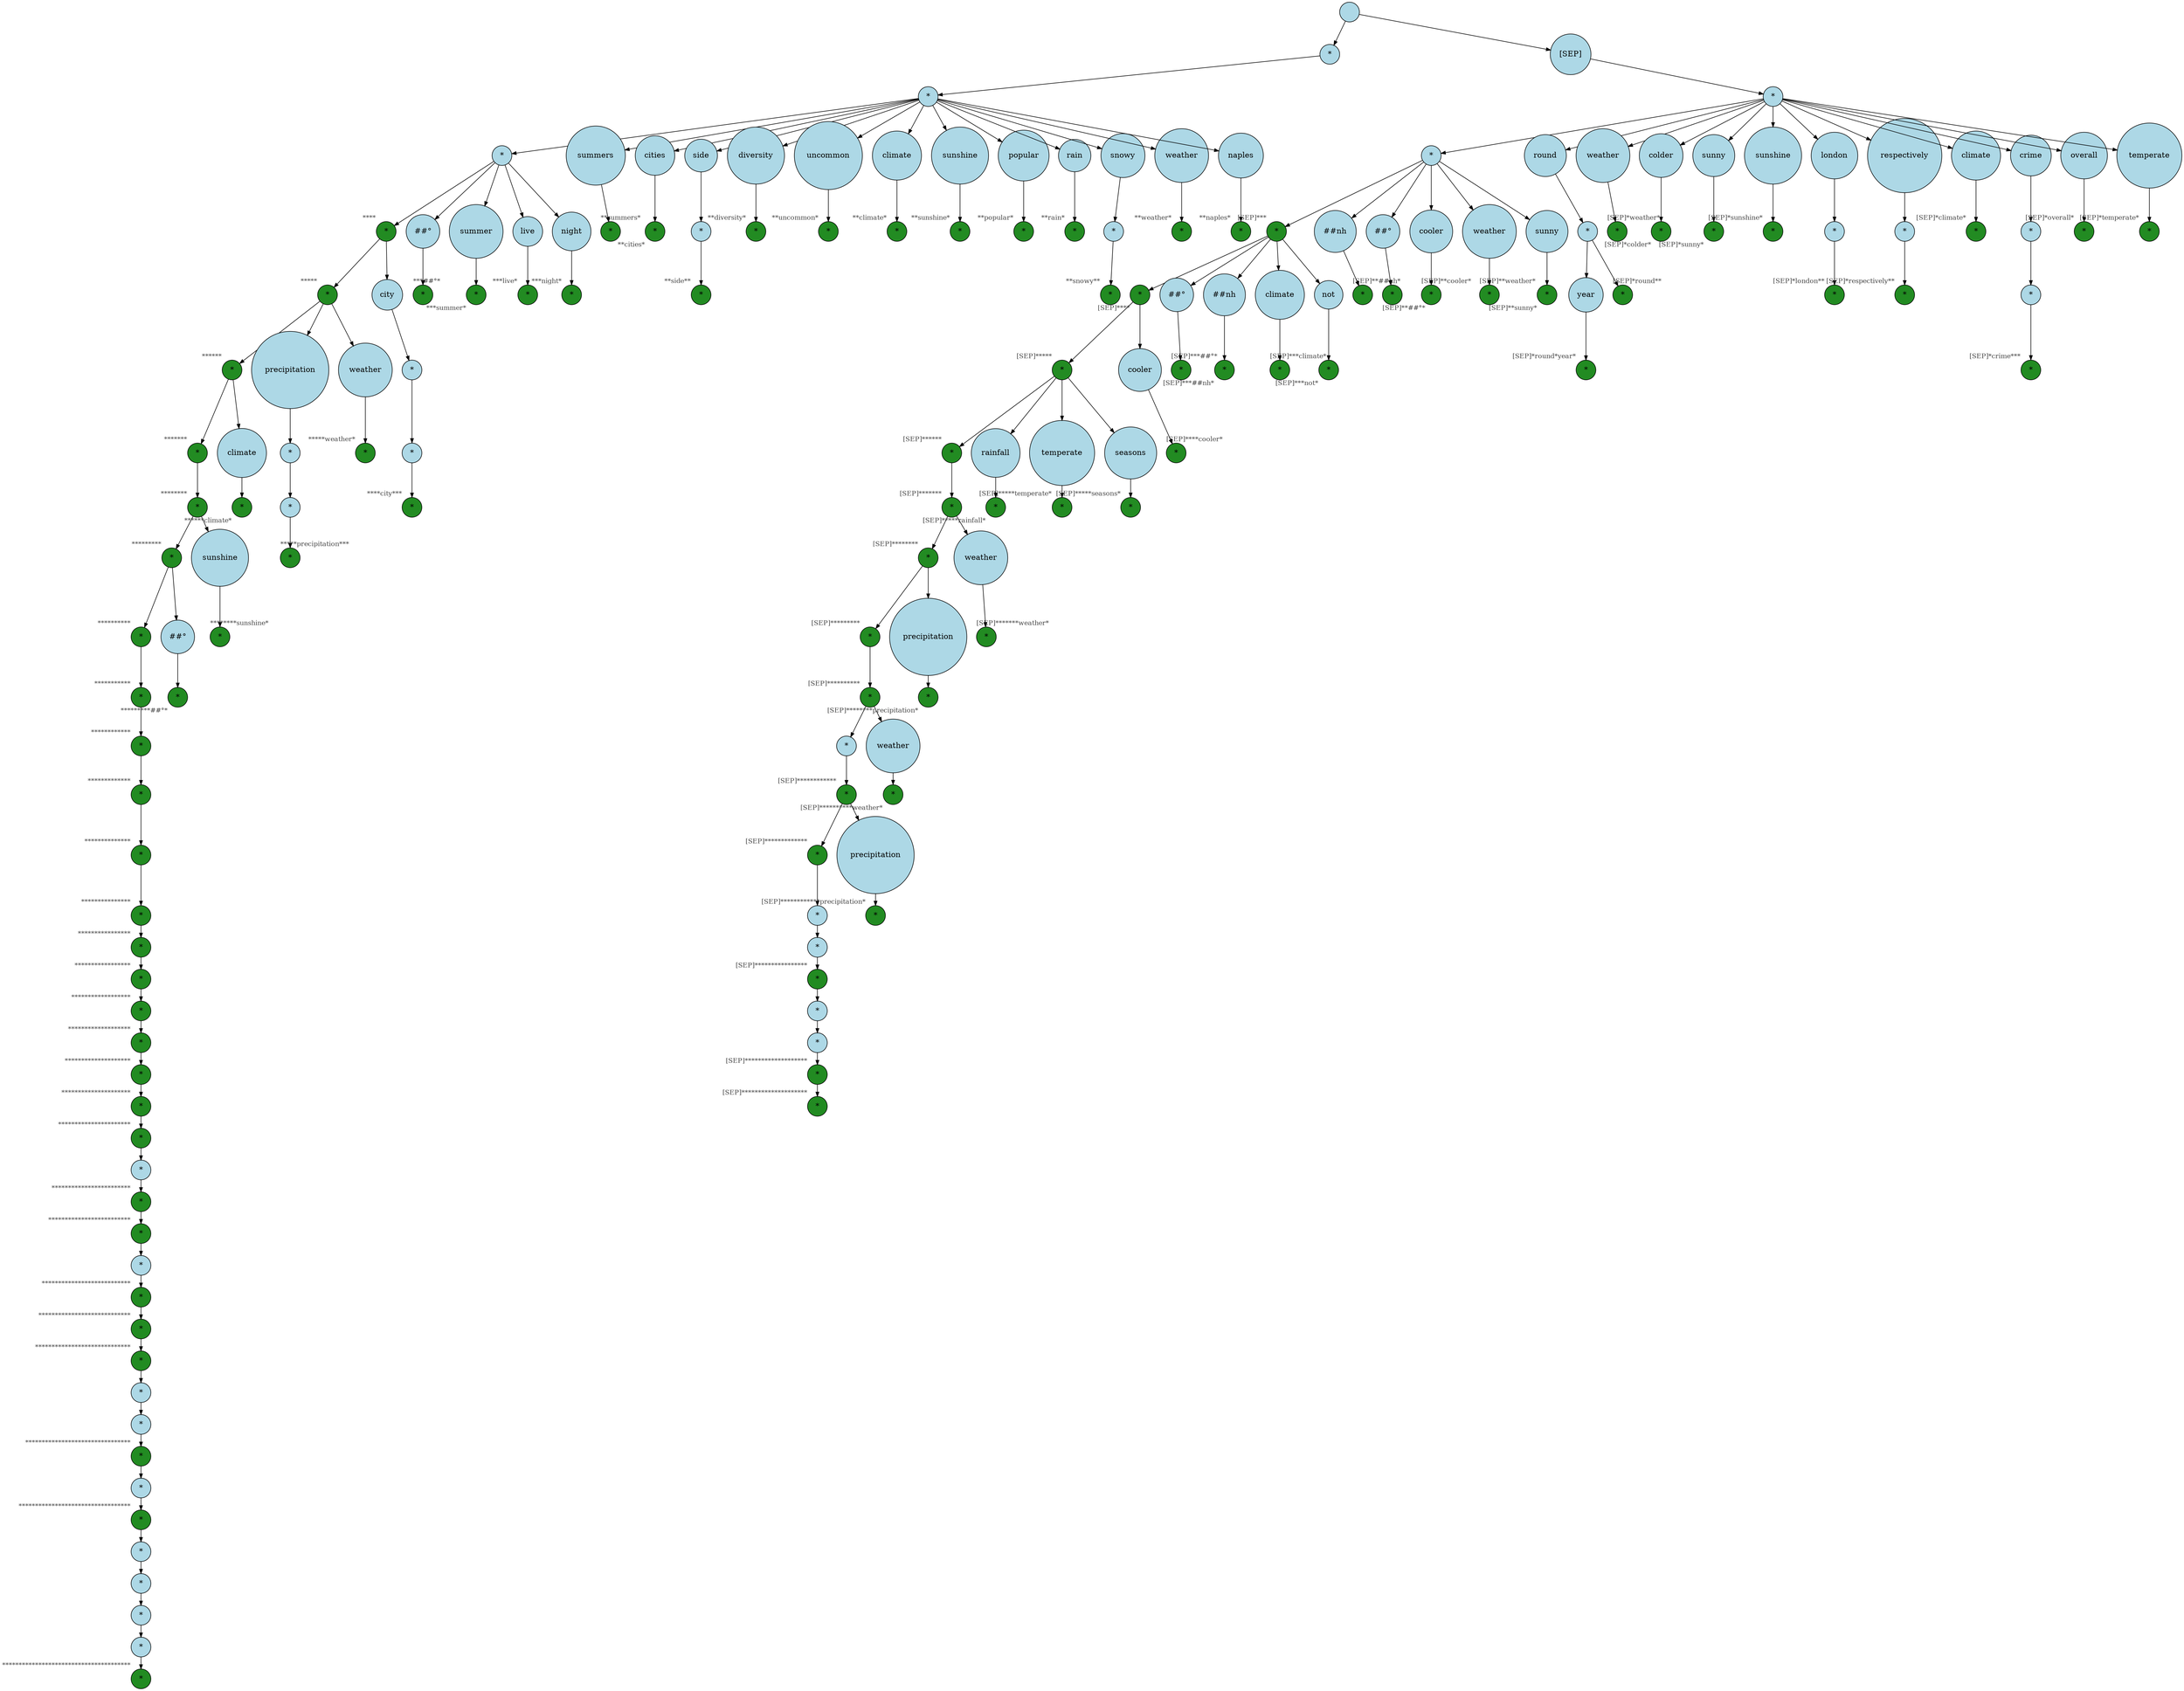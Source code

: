 digraph {
graph [
  nodesep=0.25,
  ranksep=0.3,
  splines=line
];
node [
  style=filled,
  fillcolor=lightblue,
  shape=circle
];
edge [
  arrowsize=0.8,
  color=black
];

94165189569744 [
  label=""
];
94165189609096 [
  label="*"
];
140291433441744 [
  label="*"
];
140291433446256 [
  label="*"
];
140291433445872 [
  label="*"
  xlabel=<<FONT COLOR="grey25" POINT-SIZE="12">****</FONT>>
  fillcolor="forestgreen"
  color="black"
];
140291433443040 [
  label="*"
  xlabel=<<FONT COLOR="grey25" POINT-SIZE="12">*****</FONT>>
  fillcolor="forestgreen"
  color="black"
];
140291433447168 [
  label="*"
  xlabel=<<FONT COLOR="grey25" POINT-SIZE="12">******</FONT>>
  fillcolor="forestgreen"
  color="black"
];
140291433445776 [
  label="*"
  xlabel=<<FONT COLOR="grey25" POINT-SIZE="12">*******</FONT>>
  fillcolor="forestgreen"
  color="black"
];
140291434340592 [
  label="*"
  xlabel=<<FONT COLOR="grey25" POINT-SIZE="12">********</FONT>>
  fillcolor="forestgreen"
  color="black"
];
140291434343408 [
  label="*"
  xlabel=<<FONT COLOR="grey25" POINT-SIZE="12">*********</FONT>>
  fillcolor="forestgreen"
  color="black"
];
140291434346544 [
  label="*"
  xlabel=<<FONT COLOR="grey25" POINT-SIZE="12">**********</FONT>>
  fillcolor="forestgreen"
  color="black"
];
140291434343984 [
  label="*"
  xlabel=<<FONT COLOR="grey25" POINT-SIZE="12">***********</FONT>>
  fillcolor="forestgreen"
  color="black"
];
140291434342000 [
  label="*"
  xlabel=<<FONT COLOR="grey25" POINT-SIZE="12">************</FONT>>
  fillcolor="forestgreen"
  color="black"
];
140291434347632 [
  label="*"
  xlabel=<<FONT COLOR="grey25" POINT-SIZE="12">*************</FONT>>
  fillcolor="forestgreen"
  color="black"
];
140291434347824 [
  label="*"
  xlabel=<<FONT COLOR="grey25" POINT-SIZE="12">**************</FONT>>
  fillcolor="forestgreen"
  color="black"
];
140291434346352 [
  label="*"
  xlabel=<<FONT COLOR="grey25" POINT-SIZE="12">***************</FONT>>
  fillcolor="forestgreen"
  color="black"
];
140291434334384 [
  label="*"
  xlabel=<<FONT COLOR="grey25" POINT-SIZE="12">****************</FONT>>
  fillcolor="forestgreen"
  color="black"
];
140291434338160 [
  label="*"
  xlabel=<<FONT COLOR="grey25" POINT-SIZE="12">*****************</FONT>>
  fillcolor="forestgreen"
  color="black"
];
140291434339440 [
  label="*"
  xlabel=<<FONT COLOR="grey25" POINT-SIZE="12">******************</FONT>>
  fillcolor="forestgreen"
  color="black"
];
140291434343024 [
  label="*"
  xlabel=<<FONT COLOR="grey25" POINT-SIZE="12">*******************</FONT>>
  fillcolor="forestgreen"
  color="black"
];
140291434339376 [
  label="*"
  xlabel=<<FONT COLOR="grey25" POINT-SIZE="12">********************</FONT>>
  fillcolor="forestgreen"
  color="black"
];
140291434336496 [
  label="*"
  xlabel=<<FONT COLOR="grey25" POINT-SIZE="12">*********************</FONT>>
  fillcolor="forestgreen"
  color="black"
];
140291434347760 [
  label="*"
  xlabel=<<FONT COLOR="grey25" POINT-SIZE="12">**********************</FONT>>
  fillcolor="forestgreen"
  color="black"
];
140291434338032 [
  label="*"
];
140289730782160 [
  label="*"
  xlabel=<<FONT COLOR="grey25" POINT-SIZE="12">************************</FONT>>
  fillcolor="forestgreen"
  color="black"
];
140289730782640 [
  label="*"
  xlabel=<<FONT COLOR="grey25" POINT-SIZE="12">*************************</FONT>>
  fillcolor="forestgreen"
  color="black"
];
140289730776800 [
  label="*"
];
140289730782000 [
  label="*"
  xlabel=<<FONT COLOR="grey25" POINT-SIZE="12">***************************</FONT>>
  fillcolor="forestgreen"
  color="black"
];
140289730782320 [
  label="*"
  xlabel=<<FONT COLOR="grey25" POINT-SIZE="12">****************************</FONT>>
  fillcolor="forestgreen"
  color="black"
];
140289730783120 [
  label="*"
  xlabel=<<FONT COLOR="grey25" POINT-SIZE="12">*****************************</FONT>>
  fillcolor="forestgreen"
  color="black"
];
140289730781040 [
  label="*"
];
140289730783920 [
  label="*"
];
140289730785360 [
  label="*"
  xlabel=<<FONT COLOR="grey25" POINT-SIZE="12">********************************</FONT>>
  fillcolor="forestgreen"
  color="black"
];
140289730780480 [
  label="*"
];
140289730783760 [
  label="*"
  xlabel=<<FONT COLOR="grey25" POINT-SIZE="12">**********************************</FONT>>
  fillcolor="forestgreen"
  color="black"
];
140289730777840 [
  label="*"
];
140289730777760 [
  label="*"
];
140289730780800 [
  label="*"
];
140289730775920 [
  label="*"
];
140289730781680 [
  label="*"
  xlabel=<<FONT COLOR="grey25" POINT-SIZE="12">***************************************</FONT>>
  fillcolor="forestgreen"
  color="black"
];
140291954684784 [
  label="##°"
];
140291954618528 [
  label="*"
  xlabel=<<FONT COLOR="grey25" POINT-SIZE="12">*********##°*</FONT>>
  fillcolor="forestgreen"
  color="black"
];
140291434339696 [
  label="sunshine"
];
140291434339312 [
  label="*"
  xlabel=<<FONT COLOR="grey25" POINT-SIZE="12">********sunshine*</FONT>>
  fillcolor="forestgreen"
  color="black"
];
140291434345264 [
  label="climate"
];
140291434346608 [
  label="*"
  xlabel=<<FONT COLOR="grey25" POINT-SIZE="12">******climate*</FONT>>
  fillcolor="forestgreen"
  color="black"
];
140291434336240 [
  label="precipitation"
];
140291434347888 [
  label="*"
];
140291434348080 [
  label="*"
];
140291434340336 [
  label="*"
  xlabel=<<FONT COLOR="grey25" POINT-SIZE="12">*****precipitation***</FONT>>
  fillcolor="forestgreen"
  color="black"
];
140291434333936 [
  label="weather"
];
140291434342192 [
  label="*"
  xlabel=<<FONT COLOR="grey25" POINT-SIZE="12">*****weather*</FONT>>
  fillcolor="forestgreen"
  color="black"
];
140291434339120 [
  label="city"
];
140291434339056 [
  label="*"
];
140291434341680 [
  label="*"
];
140291434342640 [
  label="*"
  xlabel=<<FONT COLOR="grey25" POINT-SIZE="12">****city***</FONT>>
  fillcolor="forestgreen"
  color="black"
];
140291434341296 [
  label="##°"
];
140291434347120 [
  label="*"
  xlabel=<<FONT COLOR="grey25" POINT-SIZE="12">***##°*</FONT>>
  fillcolor="forestgreen"
  color="black"
];
140291434344048 [
  label="summer"
];
140291434342896 [
  label="*"
  xlabel=<<FONT COLOR="grey25" POINT-SIZE="12">***summer*</FONT>>
  fillcolor="forestgreen"
  color="black"
];
140291433445440 [
  label="live"
];
140291434337968 [
  label="*"
  xlabel=<<FONT COLOR="grey25" POINT-SIZE="12">***live*</FONT>>
  fillcolor="forestgreen"
  color="black"
];
140291434345392 [
  label="night"
];
140294400129712 [
  label="*"
  xlabel=<<FONT COLOR="grey25" POINT-SIZE="12">***night*</FONT>>
  fillcolor="forestgreen"
  color="black"
];
140294388864496 [
  label="summers"
];
140291953319024 [
  label="*"
  xlabel=<<FONT COLOR="grey25" POINT-SIZE="12">**summers*</FONT>>
  fillcolor="forestgreen"
  color="black"
];
140291953322160 [
  label="cities"
];
140294034734384 [
  label="*"
  xlabel=<<FONT COLOR="grey25" POINT-SIZE="12">**cities*</FONT>>
  fillcolor="forestgreen"
  color="black"
];
140291433439824 [
  label="side"
];
140291433439680 [
  label="*"
];
140291953442480 [
  label="*"
  xlabel=<<FONT COLOR="grey25" POINT-SIZE="12">**side**</FONT>>
  fillcolor="forestgreen"
  color="black"
];
140291953437360 [
  label="diversity"
];
140291953431152 [
  label="*"
  xlabel=<<FONT COLOR="grey25" POINT-SIZE="12">**diversity*</FONT>>
  fillcolor="forestgreen"
  color="black"
];
140291953427440 [
  label="uncommon"
];
140291968849904 [
  label="*"
  xlabel=<<FONT COLOR="grey25" POINT-SIZE="12">**uncommon*</FONT>>
  fillcolor="forestgreen"
  color="black"
];
140291968848624 [
  label="climate"
];
140291433174576 [
  label="*"
  xlabel=<<FONT COLOR="grey25" POINT-SIZE="12">**climate*</FONT>>
  fillcolor="forestgreen"
  color="black"
];
140291433182960 [
  label="sunshine"
];
140291433172976 [
  label="*"
  xlabel=<<FONT COLOR="grey25" POINT-SIZE="12">**sunshine*</FONT>>
  fillcolor="forestgreen"
  color="black"
];
140291433180592 [
  label="popular"
];
140291433184112 [
  label="*"
  xlabel=<<FONT COLOR="grey25" POINT-SIZE="12">**popular*</FONT>>
  fillcolor="forestgreen"
  color="black"
];
140291433442368 [
  label="rain"
];
140291433435168 [
  label="*"
  xlabel=<<FONT COLOR="grey25" POINT-SIZE="12">**rain*</FONT>>
  fillcolor="forestgreen"
  color="black"
];
140291433446880 [
  label="snowy"
];
140291433179248 [
  label="*"
];
140291433181424 [
  label="*"
  xlabel=<<FONT COLOR="grey25" POINT-SIZE="12">**snowy**</FONT>>
  fillcolor="forestgreen"
  color="black"
];
140291433181168 [
  label="weather"
];
140291433172016 [
  label="*"
  xlabel=<<FONT COLOR="grey25" POINT-SIZE="12">**weather*</FONT>>
  fillcolor="forestgreen"
  color="black"
];
140291433179888 [
  label="naples"
];
140291433182384 [
  label="*"
  xlabel=<<FONT COLOR="grey25" POINT-SIZE="12">**naples*</FONT>>
  fillcolor="forestgreen"
  color="black"
];
140291434829200 [
  label="[SEP]"
];
140290928940432 [
  label="*"
];
140290928941104 [
  label="*"
];
140291433177008 [
  label="*"
  xlabel=<<FONT COLOR="grey25" POINT-SIZE="12">[SEP]***</FONT>>
  fillcolor="forestgreen"
  color="black"
];
140291433180912 [
  label="*"
  xlabel=<<FONT COLOR="grey25" POINT-SIZE="12">[SEP]****</FONT>>
  fillcolor="forestgreen"
  color="black"
];
140291433177648 [
  label="*"
  xlabel=<<FONT COLOR="grey25" POINT-SIZE="12">[SEP]*****</FONT>>
  fillcolor="forestgreen"
  color="black"
];
140291433180400 [
  label="*"
  xlabel=<<FONT COLOR="grey25" POINT-SIZE="12">[SEP]******</FONT>>
  fillcolor="forestgreen"
  color="black"
];
140291433170480 [
  label="*"
  xlabel=<<FONT COLOR="grey25" POINT-SIZE="12">[SEP]*******</FONT>>
  fillcolor="forestgreen"
  color="black"
];
140291433170160 [
  label="*"
  xlabel=<<FONT COLOR="grey25" POINT-SIZE="12">[SEP]********</FONT>>
  fillcolor="forestgreen"
  color="black"
];
140291433173104 [
  label="*"
  xlabel=<<FONT COLOR="grey25" POINT-SIZE="12">[SEP]*********</FONT>>
  fillcolor="forestgreen"
  color="black"
];
140291433178544 [
  label="*"
  xlabel=<<FONT COLOR="grey25" POINT-SIZE="12">[SEP]**********</FONT>>
  fillcolor="forestgreen"
  color="black"
];
140291433174192 [
  label="*"
];
140291433169648 [
  label="*"
  xlabel=<<FONT COLOR="grey25" POINT-SIZE="12">[SEP]************</FONT>>
  fillcolor="forestgreen"
  color="black"
];
140291433171632 [
  label="*"
  xlabel=<<FONT COLOR="grey25" POINT-SIZE="12">[SEP]*************</FONT>>
  fillcolor="forestgreen"
  color="black"
];
140291433173616 [
  label="*"
];
140291433181360 [
  label="*"
];
140291433177584 [
  label="*"
  xlabel=<<FONT COLOR="grey25" POINT-SIZE="12">[SEP]****************</FONT>>
  fillcolor="forestgreen"
  color="black"
];
140291433178800 [
  label="*"
];
140291433177200 [
  label="*"
];
140289730776080 [
  label="*"
  xlabel=<<FONT COLOR="grey25" POINT-SIZE="12">[SEP]*******************</FONT>>
  fillcolor="forestgreen"
  color="black"
];
140289730777920 [
  label="*"
  xlabel=<<FONT COLOR="grey25" POINT-SIZE="12">[SEP]********************</FONT>>
  fillcolor="forestgreen"
  color="black"
];
140291954617888 [
  label="precipitation"
];
140291954608368 [
  label="*"
  xlabel=<<FONT COLOR="grey25" POINT-SIZE="12">[SEP]************precipitation*</FONT>>
  fillcolor="forestgreen"
  color="black"
];
140291433175664 [
  label="weather"
];
140291433170672 [
  label="*"
  xlabel=<<FONT COLOR="grey25" POINT-SIZE="12">[SEP]**********weather*</FONT>>
  fillcolor="forestgreen"
  color="black"
];
140291954616448 [
  label="precipitation"
];
140291954612608 [
  label="*"
  xlabel=<<FONT COLOR="grey25" POINT-SIZE="12">[SEP]********precipitation*</FONT>>
  fillcolor="forestgreen"
  color="black"
];
140291433176304 [
  label="weather"
];
140291433183600 [
  label="*"
  xlabel=<<FONT COLOR="grey25" POINT-SIZE="12">[SEP]*******weather*</FONT>>
  fillcolor="forestgreen"
  color="black"
];
140291433184624 [
  label="rainfall"
];
140291433184304 [
  label="*"
  xlabel=<<FONT COLOR="grey25" POINT-SIZE="12">[SEP]*****rainfall*</FONT>>
  fillcolor="forestgreen"
  color="black"
];
140291433172720 [
  label="temperate"
];
140291433176176 [
  label="*"
  xlabel=<<FONT COLOR="grey25" POINT-SIZE="12">[SEP]*****temperate*</FONT>>
  fillcolor="forestgreen"
  color="black"
];
140291433181552 [
  label="seasons"
];
140291433174896 [
  label="*"
  xlabel=<<FONT COLOR="grey25" POINT-SIZE="12">[SEP]*****seasons*</FONT>>
  fillcolor="forestgreen"
  color="black"
];
140291433175920 [
  label="cooler"
];
140291433170736 [
  label="*"
  xlabel=<<FONT COLOR="grey25" POINT-SIZE="12">[SEP]****cooler*</FONT>>
  fillcolor="forestgreen"
  color="black"
];
140294642664512 [
  label="##°"
];
140291954685584 [
  label="*"
  xlabel=<<FONT COLOR="grey25" POINT-SIZE="12">[SEP]***##°*</FONT>>
  fillcolor="forestgreen"
  color="black"
];
140291433174000 [
  label="##nh"
];
140291433175408 [
  label="*"
  xlabel=<<FONT COLOR="grey25" POINT-SIZE="12">[SEP]***##nh*</FONT>>
  fillcolor="forestgreen"
  color="black"
];
140291433183920 [
  label="climate"
];
140291433184944 [
  label="*"
  xlabel=<<FONT COLOR="grey25" POINT-SIZE="12">[SEP]***climate*</FONT>>
  fillcolor="forestgreen"
  color="black"
];
140291433184048 [
  label="not"
];
140291433177328 [
  label="*"
  xlabel=<<FONT COLOR="grey25" POINT-SIZE="12">[SEP]***not*</FONT>>
  fillcolor="forestgreen"
  color="black"
];
140291433176688 [
  label="##nh"
];
140291433175984 [
  label="*"
  xlabel=<<FONT COLOR="grey25" POINT-SIZE="12">[SEP]**##nh*</FONT>>
  fillcolor="forestgreen"
  color="black"
];
140291954354624 [
  label="##°"
];
140291954681904 [
  label="*"
  xlabel=<<FONT COLOR="grey25" POINT-SIZE="12">[SEP]**##°*</FONT>>
  fillcolor="forestgreen"
  color="black"
];
140291433174960 [
  label="cooler"
];
140291433174256 [
  label="*"
  xlabel=<<FONT COLOR="grey25" POINT-SIZE="12">[SEP]**cooler*</FONT>>
  fillcolor="forestgreen"
  color="black"
];
140291433171504 [
  label="weather"
];
140291433178224 [
  label="*"
  xlabel=<<FONT COLOR="grey25" POINT-SIZE="12">[SEP]**weather*</FONT>>
  fillcolor="forestgreen"
  color="black"
];
140291433170992 [
  label="sunny"
];
140291433174448 [
  label="*"
  xlabel=<<FONT COLOR="grey25" POINT-SIZE="12">[SEP]**sunny*</FONT>>
  fillcolor="forestgreen"
  color="black"
];
140291433175216 [
  label="round"
];
140291433176624 [
  label="*"
];
140291433174768 [
  label="year"
];
140291433171312 [
  label="*"
  xlabel=<<FONT COLOR="grey25" POINT-SIZE="12">[SEP]*round*year*</FONT>>
  fillcolor="forestgreen"
  color="black"
];
140291433176240 [
  label="*"
  xlabel=<<FONT COLOR="grey25" POINT-SIZE="12">[SEP]*round**</FONT>>
  fillcolor="forestgreen"
  color="black"
];
140291433180528 [
  label="weather"
];
140291433175856 [
  label="*"
  xlabel=<<FONT COLOR="grey25" POINT-SIZE="12">[SEP]*weather*</FONT>>
  fillcolor="forestgreen"
  color="black"
];
140291433181872 [
  label="colder"
];
140291433184560 [
  label="*"
  xlabel=<<FONT COLOR="grey25" POINT-SIZE="12">[SEP]*colder*</FONT>>
  fillcolor="forestgreen"
  color="black"
];
140291433172400 [
  label="sunny"
];
140291433176432 [
  label="*"
  xlabel=<<FONT COLOR="grey25" POINT-SIZE="12">[SEP]*sunny*</FONT>>
  fillcolor="forestgreen"
  color="black"
];
140291433184368 [
  label="sunshine"
];
140291433174384 [
  label="*"
  xlabel=<<FONT COLOR="grey25" POINT-SIZE="12">[SEP]*sunshine*</FONT>>
  fillcolor="forestgreen"
  color="black"
];
140291433176752 [
  label="london"
];
140291433178096 [
  label="*"
];
140291433182256 [
  label="*"
  xlabel=<<FONT COLOR="grey25" POINT-SIZE="12">[SEP]*london**</FONT>>
  fillcolor="forestgreen"
  color="black"
];
140291433172336 [
  label="respectively"
];
140291433175280 [
  label="*"
];
140291433181488 [
  label="*"
  xlabel=<<FONT COLOR="grey25" POINT-SIZE="12">[SEP]*respectively**</FONT>>
  fillcolor="forestgreen"
  color="black"
];
140291433171184 [
  label="climate"
];
140291434690480 [
  label="*"
  xlabel=<<FONT COLOR="grey25" POINT-SIZE="12">[SEP]*climate*</FONT>>
  fillcolor="forestgreen"
  color="black"
];
140291434684272 [
  label="crime"
];
140291434677680 [
  label="*"
];
140291434686384 [
  label="*"
];
140291434684528 [
  label="*"
  xlabel=<<FONT COLOR="grey25" POINT-SIZE="12">[SEP]*crime***</FONT>>
  fillcolor="forestgreen"
  color="black"
];
140291434692016 [
  label="overall"
];
140291434688432 [
  label="*"
  xlabel=<<FONT COLOR="grey25" POINT-SIZE="12">[SEP]*overall*</FONT>>
  fillcolor="forestgreen"
  color="black"
];
140291434677744 [
  label="temperate"
];
140291434678704 [
  label="*"
  xlabel=<<FONT COLOR="grey25" POINT-SIZE="12">[SEP]*temperate*</FONT>>
  fillcolor="forestgreen"
  color="black"
];
140289730775920 -> 140289730781680 [

];
140289730780800 -> 140289730775920 [

];
140289730777760 -> 140289730780800 [

];
140289730777840 -> 140289730777760 [

];
140289730783760 -> 140289730777840 [

];
140289730780480 -> 140289730783760 [

];
140289730785360 -> 140289730780480 [

];
140289730783920 -> 140289730785360 [

];
140289730781040 -> 140289730783920 [

];
140289730783120 -> 140289730781040 [

];
140289730782320 -> 140289730783120 [

];
140289730782000 -> 140289730782320 [

];
140289730776800 -> 140289730782000 [

];
140289730782640 -> 140289730776800 [

];
140289730782160 -> 140289730782640 [

];
140291434338032 -> 140289730782160 [

];
140291434347760 -> 140291434338032 [

];
140291434336496 -> 140291434347760 [

];
140291434339376 -> 140291434336496 [

];
140291434343024 -> 140291434339376 [

];
140291434339440 -> 140291434343024 [

];
140291434338160 -> 140291434339440 [

];
140291434334384 -> 140291434338160 [

];
140291434346352 -> 140291434334384 [

];
140291434347824 -> 140291434346352 [

];
140291434347632 -> 140291434347824 [

];
140291434342000 -> 140291434347632 [

];
140291434343984 -> 140291434342000 [

];
140291434346544 -> 140291434343984 [

];
140291434343408 -> 140291434346544 [

];
140291954684784 -> 140291954618528 [

];
140291434343408 -> 140291954684784 [

];
140291434340592 -> 140291434343408 [

];
140291434339696 -> 140291434339312 [

];
140291434340592 -> 140291434339696 [

];
140291433445776 -> 140291434340592 [

];
140291433447168 -> 140291433445776 [

];
140291434345264 -> 140291434346608 [

];
140291433447168 -> 140291434345264 [

];
140291433443040 -> 140291433447168 [

];
140291434348080 -> 140291434340336 [

];
140291434347888 -> 140291434348080 [

];
140291434336240 -> 140291434347888 [

];
140291433443040 -> 140291434336240 [

];
140291434333936 -> 140291434342192 [

];
140291433443040 -> 140291434333936 [

];
140291433445872 -> 140291433443040 [

];
140291434341680 -> 140291434342640 [

];
140291434339056 -> 140291434341680 [

];
140291434339120 -> 140291434339056 [

];
140291433445872 -> 140291434339120 [

];
140291433446256 -> 140291433445872 [

];
140291434341296 -> 140291434347120 [

];
140291433446256 -> 140291434341296 [

];
140291434344048 -> 140291434342896 [

];
140291433446256 -> 140291434344048 [

];
140291433445440 -> 140291434337968 [

];
140291433446256 -> 140291433445440 [

];
140291434345392 -> 140294400129712 [

];
140291433446256 -> 140291434345392 [

];
140291433441744 -> 140291433446256 [

];
140294388864496 -> 140291953319024 [

];
140291433441744 -> 140294388864496 [

];
140291953322160 -> 140294034734384 [

];
140291433441744 -> 140291953322160 [

];
140291433439680 -> 140291953442480 [

];
140291433439824 -> 140291433439680 [

];
140291433441744 -> 140291433439824 [

];
140291953437360 -> 140291953431152 [

];
140291433441744 -> 140291953437360 [

];
140291953427440 -> 140291968849904 [

];
140291433441744 -> 140291953427440 [

];
140291968848624 -> 140291433174576 [

];
140291433441744 -> 140291968848624 [

];
140291433182960 -> 140291433172976 [

];
140291433441744 -> 140291433182960 [

];
140291433180592 -> 140291433184112 [

];
140291433441744 -> 140291433180592 [

];
140291433442368 -> 140291433435168 [

];
140291433441744 -> 140291433442368 [

];
140291433179248 -> 140291433181424 [

];
140291433446880 -> 140291433179248 [

];
140291433441744 -> 140291433446880 [

];
140291433181168 -> 140291433172016 [

];
140291433441744 -> 140291433181168 [

];
140291433179888 -> 140291433182384 [

];
140291433441744 -> 140291433179888 [

];
94165189609096 -> 140291433441744 [

];
94165189569744 -> 94165189609096 [

];
140289730776080 -> 140289730777920 [

];
140291433177200 -> 140289730776080 [

];
140291433178800 -> 140291433177200 [

];
140291433177584 -> 140291433178800 [

];
140291433181360 -> 140291433177584 [

];
140291433173616 -> 140291433181360 [

];
140291433171632 -> 140291433173616 [

];
140291433169648 -> 140291433171632 [

];
140291954617888 -> 140291954608368 [

];
140291433169648 -> 140291954617888 [

];
140291433174192 -> 140291433169648 [

];
140291433178544 -> 140291433174192 [

];
140291433175664 -> 140291433170672 [

];
140291433178544 -> 140291433175664 [

];
140291433173104 -> 140291433178544 [

];
140291433170160 -> 140291433173104 [

];
140291954616448 -> 140291954612608 [

];
140291433170160 -> 140291954616448 [

];
140291433170480 -> 140291433170160 [

];
140291433176304 -> 140291433183600 [

];
140291433170480 -> 140291433176304 [

];
140291433180400 -> 140291433170480 [

];
140291433177648 -> 140291433180400 [

];
140291433184624 -> 140291433184304 [

];
140291433177648 -> 140291433184624 [

];
140291433172720 -> 140291433176176 [

];
140291433177648 -> 140291433172720 [

];
140291433181552 -> 140291433174896 [

];
140291433177648 -> 140291433181552 [

];
140291433180912 -> 140291433177648 [

];
140291433175920 -> 140291433170736 [

];
140291433180912 -> 140291433175920 [

];
140291433177008 -> 140291433180912 [

];
140294642664512 -> 140291954685584 [

];
140291433177008 -> 140294642664512 [

];
140291433174000 -> 140291433175408 [

];
140291433177008 -> 140291433174000 [

];
140291433183920 -> 140291433184944 [

];
140291433177008 -> 140291433183920 [

];
140291433184048 -> 140291433177328 [

];
140291433177008 -> 140291433184048 [

];
140290928941104 -> 140291433177008 [

];
140291433176688 -> 140291433175984 [

];
140290928941104 -> 140291433176688 [

];
140291954354624 -> 140291954681904 [

];
140290928941104 -> 140291954354624 [

];
140291433174960 -> 140291433174256 [

];
140290928941104 -> 140291433174960 [

];
140291433171504 -> 140291433178224 [

];
140290928941104 -> 140291433171504 [

];
140291433170992 -> 140291433174448 [

];
140290928941104 -> 140291433170992 [

];
140290928940432 -> 140290928941104 [

];
140291433174768 -> 140291433171312 [

];
140291433176624 -> 140291433174768 [

];
140291433176624 -> 140291433176240 [

];
140291433175216 -> 140291433176624 [

];
140290928940432 -> 140291433175216 [

];
140291433180528 -> 140291433175856 [

];
140290928940432 -> 140291433180528 [

];
140291433181872 -> 140291433184560 [

];
140290928940432 -> 140291433181872 [

];
140291433172400 -> 140291433176432 [

];
140290928940432 -> 140291433172400 [

];
140291433184368 -> 140291433174384 [

];
140290928940432 -> 140291433184368 [

];
140291433178096 -> 140291433182256 [

];
140291433176752 -> 140291433178096 [

];
140290928940432 -> 140291433176752 [

];
140291433175280 -> 140291433181488 [

];
140291433172336 -> 140291433175280 [

];
140290928940432 -> 140291433172336 [

];
140291433171184 -> 140291434690480 [

];
140290928940432 -> 140291433171184 [

];
140291434686384 -> 140291434684528 [

];
140291434677680 -> 140291434686384 [

];
140291434684272 -> 140291434677680 [

];
140290928940432 -> 140291434684272 [

];
140291434692016 -> 140291434688432 [

];
140290928940432 -> 140291434692016 [

];
140291434677744 -> 140291434678704 [

];
140290928940432 -> 140291434677744 [

];
140291434829200 -> 140290928940432 [

];
94165189569744 -> 140291434829200 [

];
}